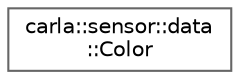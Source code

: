 digraph "类继承关系图"
{
 // INTERACTIVE_SVG=YES
 // LATEX_PDF_SIZE
  bgcolor="transparent";
  edge [fontname=Helvetica,fontsize=10,labelfontname=Helvetica,labelfontsize=10];
  node [fontname=Helvetica,fontsize=10,shape=box,height=0.2,width=0.4];
  rankdir="LR";
  Node0 [id="Node000000",label="carla::sensor::data\l::Color",height=0.2,width=0.4,color="grey40", fillcolor="white", style="filled",URL="$d2/dec/structcarla_1_1sensor_1_1data_1_1Color.html",tooltip="A 32-bit BGRA color."];
}
